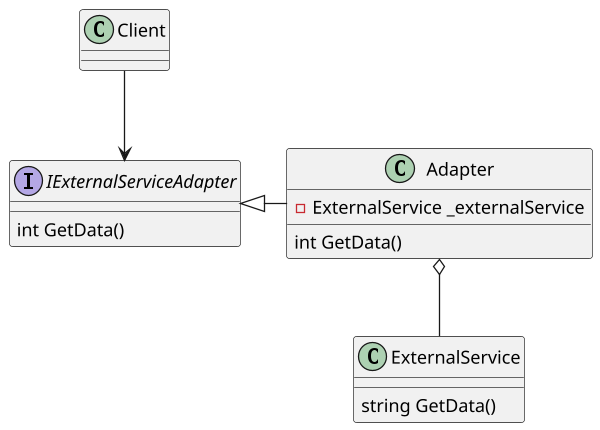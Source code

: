 @startuml Adaptateur
scale 600*600

class ExternalService{
    string GetData()
}

interface IExternalServiceAdapter{
    int GetData()
}

class Adapter {
    - ExternalService _externalService
    int GetData()
}

Client --> IExternalServiceAdapter
IExternalServiceAdapter <|- Adapter
Adapter o-- ExternalService
@enduml